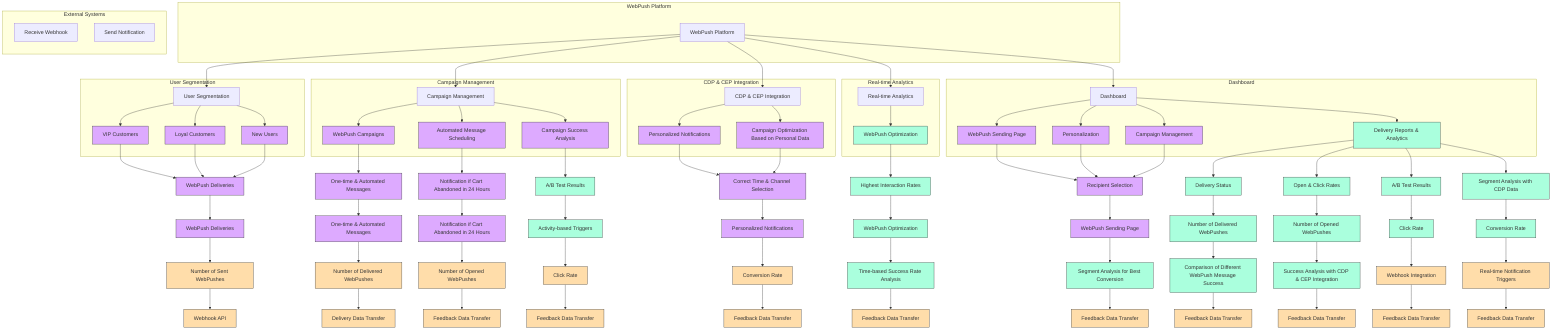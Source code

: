 graph TD
    %% Role definitions
    classDef admin fill:#f9d,stroke:#333
    classDef analyst fill:#afd,stroke:#333
    classDef marketer fill:#daf,stroke:#333
    classDef tech fill:#fda,stroke:#333
    classDef enduser fill:#ddd,stroke:#333

    subgraph WebPush Platform
        direction TB
        A[WebPush Platform]
    end

    subgraph User Segmentation
        direction TB
        B[User Segmentation]
        G[VIP Customers]
        H[Loyal Customers]
        I[New Users]
    end

    subgraph Campaign Management
        direction TB
        C[Campaign Management]
        J[WebPush Campaigns]
        K[Automated Message Scheduling]
        L[Campaign Success Analysis]
    end

    subgraph CDP & CEP Integration
        direction TB
        D[CDP & CEP Integration]
        M[Personalized Notifications]
        N[Campaign Optimization Based on Personal Data]
    end

    subgraph Real-time Analytics
        direction TB
        E[Real-time Analytics]
        O[WebPush Optimization]
    end

    subgraph Dashboard
        direction TB
        F[Dashboard]
        P[WebPush Sending Page]
        Q[Personalization]
        R[Campaign Management]
        S[Delivery Reports & Analytics]
    end

    subgraph External Systems
        direction TB
        ES1[Receive Webhook]
        ES2[Send Notification]
    end

    %% Connections showing role-based workflow
    A --> B
    A --> C
    A --> D
    A --> E
    A --> F
    B --> G
    B --> H
    B --> I
    C --> J
    C --> K
    C --> L
    D --> M
    D --> N
    E --> O
    F --> P
    F --> Q
    F --> R
    F --> S
    G --> T[WebPush Deliveries]
    H --> T
    I --> T
    J --> U[One-time & Automated Messages]
    K --> V[Notification if Cart Abandoned in 24 Hours]
    L --> W[A/B Test Results]
    M --> X[Correct Time & Channel Selection]
    N --> X
    O --> Y[Highest Interaction Rates]
    P --> Z[Recipient Selection]
    Q --> Z
    R --> Z
    S --> AA[Delivery Status]
    S --> BB[Open & Click Rates]
    S --> CC[A/B Test Results]
    S --> DD[Segment Analysis with CDP Data]
    T --> EE[WebPush Deliveries]
    U --> FF[One-time & Automated Messages]
    V --> GG[Notification if Cart Abandoned in 24 Hours]
    W --> HH[Activity-based Triggers]
    X --> II[Personalized Notifications]
    Y --> JJ[WebPush Optimization]
    Z --> KK[WebPush Sending Page]
    AA --> LL[Number of Delivered WebPushes]
    BB --> MM[Number of Opened WebPushes]
    CC --> NN[Click Rate]
    DD --> OO[Conversion Rate]
    EE --> PP[Number of Sent WebPushes]
    FF --> QQ[Number of Delivered WebPushes]
    GG --> RR[Number of Opened WebPushes]
    HH --> SS[Click Rate]
    II --> TT[Conversion Rate]
    JJ --> UU[Time-based Success Rate Analysis]
    KK --> VV[Segment Analysis for Best Conversion]
    LL --> WW[Comparison of Different WebPush Message Success]
    MM --> XX[Success Analysis with CDP & CEP Integration]
    NN --> YY[Webhook Integration]
    OO --> ZZ[Real-time Notification Triggers]
    PP --> AA1[Webhook API]
    QQ --> BB1[Delivery Data Transfer]
    RR --> CC1[Feedback Data Transfer]
    SS --> DD1[Feedback Data Transfer]
    TT --> EE1[Feedback Data Transfer]
    UU --> FF1[Feedback Data Transfer]
    VV --> GG1[Feedback Data Transfer]
    WW --> HH1[Feedback Data Transfer]
    XX --> II1[Feedback Data Transfer]
    YY --> JJ1[Feedback Data Transfer]
    ZZ --> KK1[Feedback Data Transfer]

    %% Role-based styling
    G:::marketer
    H:::marketer
    I:::marketer
    J:::marketer
    K:::marketer
    L:::marketer
    M:::marketer
    N:::marketer
    O:::analyst
    P:::marketer
    Q:::marketer
    R:::marketer
    S:::analyst
    T:::marketer
    U:::marketer
    V:::marketer
    W:::analyst
    X:::marketer
    Y:::analyst
    Z:::marketer
    AA:::analyst
    BB:::analyst
    CC:::analyst
    DD:::analyst
    EE:::marketer
    FF:::marketer
    GG:::marketer
    HH:::analyst
    II:::marketer
    JJ:::analyst
    KK:::marketer
    LL:::analyst
    MM:::analyst
    NN:::analyst
    OO:::analyst
    PP:::tech
    QQ:::tech
    RR:::tech
    SS:::tech
    TT:::tech
    UU:::analyst
    VV:::analyst
    WW:::analyst
    XX:::analyst
    YY:::tech
    ZZ:::tech
    AA1:::tech
    BB1:::tech
    CC1:::tech
    DD1:::tech
    EE1:::tech
    FF1:::tech
    GG1:::tech
    HH1:::tech
    II1:::tech
    JJ1:::tech
    KK1:::tech